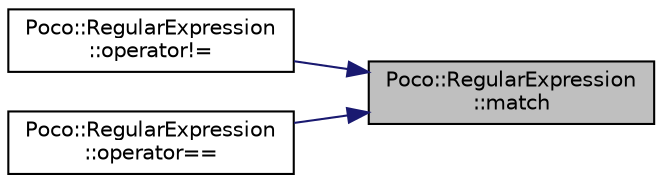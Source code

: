 digraph "Poco::RegularExpression::match"
{
 // LATEX_PDF_SIZE
  edge [fontname="Helvetica",fontsize="10",labelfontname="Helvetica",labelfontsize="10"];
  node [fontname="Helvetica",fontsize="10",shape=record];
  rankdir="RL";
  Node1 [label="Poco::RegularExpression\l::match",height=0.2,width=0.4,color="black", fillcolor="grey75", style="filled", fontcolor="black",tooltip="Destroys the regular expression."];
  Node1 -> Node2 [dir="back",color="midnightblue",fontsize="10",style="solid"];
  Node2 [label="Poco::RegularExpression\l::operator!=",height=0.2,width=0.4,color="black", fillcolor="white", style="filled",URL="$classPoco_1_1RegularExpression.html#aa7c34bbaf443ed812d8e04da7165e6d8",tooltip=" "];
  Node1 -> Node3 [dir="back",color="midnightblue",fontsize="10",style="solid"];
  Node3 [label="Poco::RegularExpression\l::operator==",height=0.2,width=0.4,color="black", fillcolor="white", style="filled",URL="$classPoco_1_1RegularExpression.html#ab03e08e02524f82978b2902d6553b907",tooltip="Returns true if and only if the subject matches the regular expression."];
}
